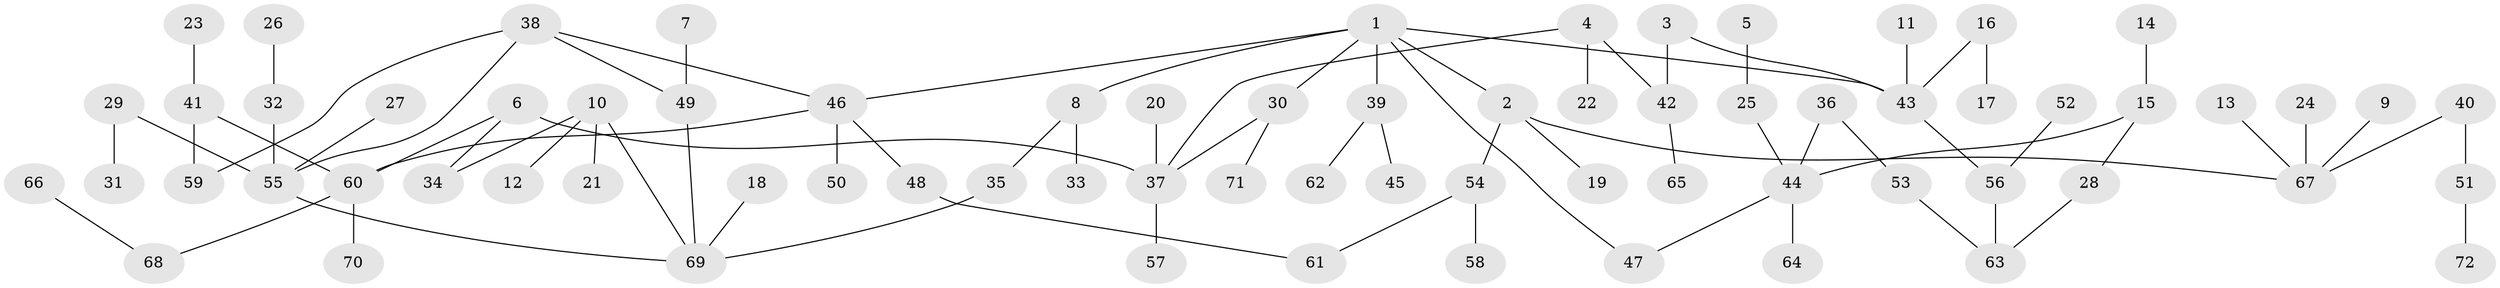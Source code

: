 // original degree distribution, {3: 0.18181818181818182, 7: 0.013986013986013986, 6: 0.027972027972027972, 4: 0.055944055944055944, 2: 0.24475524475524477, 5: 0.027972027972027972, 1: 0.44755244755244755}
// Generated by graph-tools (version 1.1) at 2025/49/03/09/25 03:49:17]
// undirected, 72 vertices, 80 edges
graph export_dot {
graph [start="1"]
  node [color=gray90,style=filled];
  1;
  2;
  3;
  4;
  5;
  6;
  7;
  8;
  9;
  10;
  11;
  12;
  13;
  14;
  15;
  16;
  17;
  18;
  19;
  20;
  21;
  22;
  23;
  24;
  25;
  26;
  27;
  28;
  29;
  30;
  31;
  32;
  33;
  34;
  35;
  36;
  37;
  38;
  39;
  40;
  41;
  42;
  43;
  44;
  45;
  46;
  47;
  48;
  49;
  50;
  51;
  52;
  53;
  54;
  55;
  56;
  57;
  58;
  59;
  60;
  61;
  62;
  63;
  64;
  65;
  66;
  67;
  68;
  69;
  70;
  71;
  72;
  1 -- 2 [weight=1.0];
  1 -- 8 [weight=1.0];
  1 -- 30 [weight=1.0];
  1 -- 39 [weight=1.0];
  1 -- 43 [weight=1.0];
  1 -- 46 [weight=1.0];
  1 -- 47 [weight=1.0];
  2 -- 19 [weight=1.0];
  2 -- 54 [weight=1.0];
  2 -- 67 [weight=1.0];
  3 -- 42 [weight=1.0];
  3 -- 43 [weight=1.0];
  4 -- 22 [weight=1.0];
  4 -- 37 [weight=1.0];
  4 -- 42 [weight=1.0];
  5 -- 25 [weight=1.0];
  6 -- 34 [weight=1.0];
  6 -- 37 [weight=1.0];
  6 -- 60 [weight=1.0];
  7 -- 49 [weight=1.0];
  8 -- 33 [weight=1.0];
  8 -- 35 [weight=1.0];
  9 -- 67 [weight=1.0];
  10 -- 12 [weight=1.0];
  10 -- 21 [weight=1.0];
  10 -- 34 [weight=1.0];
  10 -- 69 [weight=1.0];
  11 -- 43 [weight=1.0];
  13 -- 67 [weight=1.0];
  14 -- 15 [weight=1.0];
  15 -- 28 [weight=1.0];
  15 -- 44 [weight=1.0];
  16 -- 17 [weight=1.0];
  16 -- 43 [weight=1.0];
  18 -- 69 [weight=1.0];
  20 -- 37 [weight=1.0];
  23 -- 41 [weight=1.0];
  24 -- 67 [weight=1.0];
  25 -- 44 [weight=1.0];
  26 -- 32 [weight=1.0];
  27 -- 55 [weight=1.0];
  28 -- 63 [weight=1.0];
  29 -- 31 [weight=1.0];
  29 -- 55 [weight=1.0];
  30 -- 37 [weight=1.0];
  30 -- 71 [weight=1.0];
  32 -- 55 [weight=1.0];
  35 -- 69 [weight=1.0];
  36 -- 44 [weight=1.0];
  36 -- 53 [weight=1.0];
  37 -- 57 [weight=1.0];
  38 -- 46 [weight=1.0];
  38 -- 49 [weight=1.0];
  38 -- 55 [weight=1.0];
  38 -- 59 [weight=1.0];
  39 -- 45 [weight=1.0];
  39 -- 62 [weight=1.0];
  40 -- 51 [weight=1.0];
  40 -- 67 [weight=1.0];
  41 -- 59 [weight=1.0];
  41 -- 60 [weight=1.0];
  42 -- 65 [weight=1.0];
  43 -- 56 [weight=1.0];
  44 -- 47 [weight=1.0];
  44 -- 64 [weight=1.0];
  46 -- 48 [weight=1.0];
  46 -- 50 [weight=1.0];
  46 -- 60 [weight=1.0];
  48 -- 61 [weight=1.0];
  49 -- 69 [weight=1.0];
  51 -- 72 [weight=1.0];
  52 -- 56 [weight=1.0];
  53 -- 63 [weight=1.0];
  54 -- 58 [weight=1.0];
  54 -- 61 [weight=1.0];
  55 -- 69 [weight=1.0];
  56 -- 63 [weight=1.0];
  60 -- 68 [weight=1.0];
  60 -- 70 [weight=1.0];
  66 -- 68 [weight=1.0];
}
